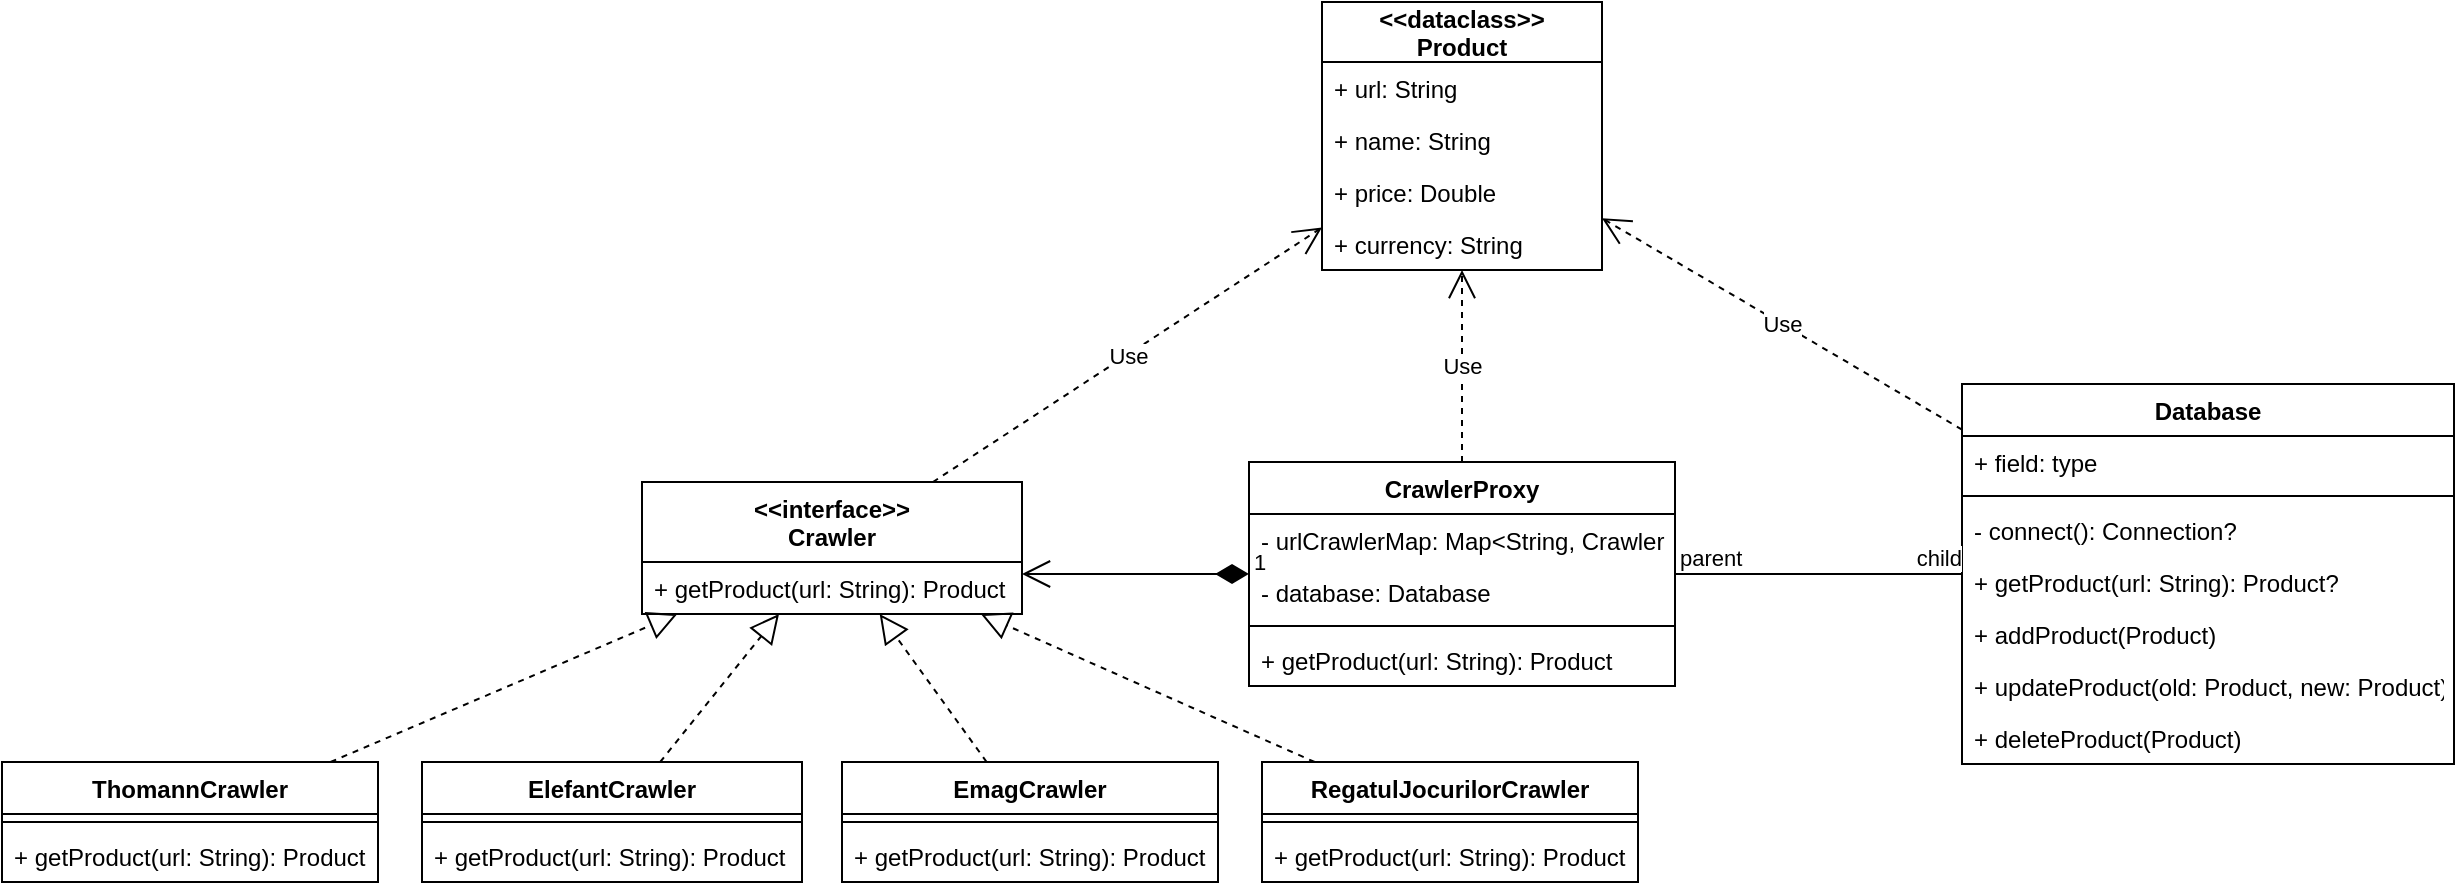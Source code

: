 <mxfile version="17.4.6" type="device"><diagram id="OYJ-ocfTTIJLM8MeyBpN" name="Page-1"><mxGraphModel dx="1422" dy="1895" grid="1" gridSize="10" guides="1" tooltips="1" connect="1" arrows="1" fold="1" page="1" pageScale="1" pageWidth="827" pageHeight="1169" math="0" shadow="0"><root><mxCell id="0"/><mxCell id="1" parent="0"/><mxCell id="WN_H5FPuPRwIppc9KIV3-2" value="ThomannCrawler" style="swimlane;fontStyle=1;align=center;verticalAlign=top;childLayout=stackLayout;horizontal=1;startSize=26;horizontalStack=0;resizeParent=1;resizeParentMax=0;resizeLast=0;collapsible=1;marginBottom=0;" vertex="1" parent="1"><mxGeometry x="80" y="280" width="188" height="60" as="geometry"/></mxCell><mxCell id="WN_H5FPuPRwIppc9KIV3-4" value="" style="line;strokeWidth=1;fillColor=none;align=left;verticalAlign=middle;spacingTop=-1;spacingLeft=3;spacingRight=3;rotatable=0;labelPosition=right;points=[];portConstraint=eastwest;" vertex="1" parent="WN_H5FPuPRwIppc9KIV3-2"><mxGeometry y="26" width="188" height="8" as="geometry"/></mxCell><mxCell id="WN_H5FPuPRwIppc9KIV3-5" value="+ getProduct(url: String): Product" style="text;strokeColor=none;fillColor=none;align=left;verticalAlign=top;spacingLeft=4;spacingRight=4;overflow=hidden;rotatable=0;points=[[0,0.5],[1,0.5]];portConstraint=eastwest;" vertex="1" parent="WN_H5FPuPRwIppc9KIV3-2"><mxGeometry y="34" width="188" height="26" as="geometry"/></mxCell><mxCell id="WN_H5FPuPRwIppc9KIV3-7" value="&lt;&lt;interface&gt;&gt;&#xA;Crawler" style="swimlane;fontStyle=1;childLayout=stackLayout;horizontal=1;startSize=40;fillColor=none;horizontalStack=0;resizeParent=1;resizeParentMax=0;resizeLast=0;collapsible=1;marginBottom=0;" vertex="1" parent="1"><mxGeometry x="400" y="140" width="190" height="66" as="geometry"/></mxCell><mxCell id="WN_H5FPuPRwIppc9KIV3-8" value="+ getProduct(url: String): Product" style="text;strokeColor=none;fillColor=none;align=left;verticalAlign=top;spacingLeft=4;spacingRight=4;overflow=hidden;rotatable=0;points=[[0,0.5],[1,0.5]];portConstraint=eastwest;" vertex="1" parent="WN_H5FPuPRwIppc9KIV3-7"><mxGeometry y="40" width="190" height="26" as="geometry"/></mxCell><mxCell id="WN_H5FPuPRwIppc9KIV3-11" value="ElefantCrawler" style="swimlane;fontStyle=1;align=center;verticalAlign=top;childLayout=stackLayout;horizontal=1;startSize=26;horizontalStack=0;resizeParent=1;resizeParentMax=0;resizeLast=0;collapsible=1;marginBottom=0;" vertex="1" parent="1"><mxGeometry x="290" y="280" width="190" height="60" as="geometry"/></mxCell><mxCell id="WN_H5FPuPRwIppc9KIV3-12" value="" style="line;strokeWidth=1;fillColor=none;align=left;verticalAlign=middle;spacingTop=-1;spacingLeft=3;spacingRight=3;rotatable=0;labelPosition=right;points=[];portConstraint=eastwest;" vertex="1" parent="WN_H5FPuPRwIppc9KIV3-11"><mxGeometry y="26" width="190" height="8" as="geometry"/></mxCell><mxCell id="WN_H5FPuPRwIppc9KIV3-13" value="+ getProduct(url: String): Product" style="text;strokeColor=none;fillColor=none;align=left;verticalAlign=top;spacingLeft=4;spacingRight=4;overflow=hidden;rotatable=0;points=[[0,0.5],[1,0.5]];portConstraint=eastwest;" vertex="1" parent="WN_H5FPuPRwIppc9KIV3-11"><mxGeometry y="34" width="190" height="26" as="geometry"/></mxCell><mxCell id="WN_H5FPuPRwIppc9KIV3-14" value="EmagCrawler" style="swimlane;fontStyle=1;align=center;verticalAlign=top;childLayout=stackLayout;horizontal=1;startSize=26;horizontalStack=0;resizeParent=1;resizeParentMax=0;resizeLast=0;collapsible=1;marginBottom=0;" vertex="1" parent="1"><mxGeometry x="500" y="280" width="188" height="60" as="geometry"/></mxCell><mxCell id="WN_H5FPuPRwIppc9KIV3-15" value="" style="line;strokeWidth=1;fillColor=none;align=left;verticalAlign=middle;spacingTop=-1;spacingLeft=3;spacingRight=3;rotatable=0;labelPosition=right;points=[];portConstraint=eastwest;" vertex="1" parent="WN_H5FPuPRwIppc9KIV3-14"><mxGeometry y="26" width="188" height="8" as="geometry"/></mxCell><mxCell id="WN_H5FPuPRwIppc9KIV3-16" value="+ getProduct(url: String): Product" style="text;strokeColor=none;fillColor=none;align=left;verticalAlign=top;spacingLeft=4;spacingRight=4;overflow=hidden;rotatable=0;points=[[0,0.5],[1,0.5]];portConstraint=eastwest;" vertex="1" parent="WN_H5FPuPRwIppc9KIV3-14"><mxGeometry y="34" width="188" height="26" as="geometry"/></mxCell><mxCell id="WN_H5FPuPRwIppc9KIV3-17" value="RegatulJocurilorCrawler" style="swimlane;fontStyle=1;align=center;verticalAlign=top;childLayout=stackLayout;horizontal=1;startSize=26;horizontalStack=0;resizeParent=1;resizeParentMax=0;resizeLast=0;collapsible=1;marginBottom=0;" vertex="1" parent="1"><mxGeometry x="710" y="280" width="188" height="60" as="geometry"/></mxCell><mxCell id="WN_H5FPuPRwIppc9KIV3-18" value="" style="line;strokeWidth=1;fillColor=none;align=left;verticalAlign=middle;spacingTop=-1;spacingLeft=3;spacingRight=3;rotatable=0;labelPosition=right;points=[];portConstraint=eastwest;" vertex="1" parent="WN_H5FPuPRwIppc9KIV3-17"><mxGeometry y="26" width="188" height="8" as="geometry"/></mxCell><mxCell id="WN_H5FPuPRwIppc9KIV3-19" value="+ getProduct(url: String): Product" style="text;strokeColor=none;fillColor=none;align=left;verticalAlign=top;spacingLeft=4;spacingRight=4;overflow=hidden;rotatable=0;points=[[0,0.5],[1,0.5]];portConstraint=eastwest;" vertex="1" parent="WN_H5FPuPRwIppc9KIV3-17"><mxGeometry y="34" width="188" height="26" as="geometry"/></mxCell><mxCell id="WN_H5FPuPRwIppc9KIV3-20" value="" style="endArrow=block;dashed=1;endFill=0;endSize=12;html=1;rounded=0;" edge="1" parent="1" source="WN_H5FPuPRwIppc9KIV3-2" target="WN_H5FPuPRwIppc9KIV3-7"><mxGeometry width="160" relative="1" as="geometry"><mxPoint x="500" y="280" as="sourcePoint"/><mxPoint x="660" y="280" as="targetPoint"/></mxGeometry></mxCell><mxCell id="WN_H5FPuPRwIppc9KIV3-21" value="" style="endArrow=block;dashed=1;endFill=0;endSize=12;html=1;rounded=0;" edge="1" parent="1" source="WN_H5FPuPRwIppc9KIV3-11" target="WN_H5FPuPRwIppc9KIV3-7"><mxGeometry width="160" relative="1" as="geometry"><mxPoint x="254.292" y="290" as="sourcePoint"/><mxPoint x="427.679" y="216" as="targetPoint"/></mxGeometry></mxCell><mxCell id="WN_H5FPuPRwIppc9KIV3-22" value="" style="endArrow=block;dashed=1;endFill=0;endSize=12;html=1;rounded=0;" edge="1" parent="1" source="WN_H5FPuPRwIppc9KIV3-14" target="WN_H5FPuPRwIppc9KIV3-7"><mxGeometry width="160" relative="1" as="geometry"><mxPoint x="418.307" y="290" as="sourcePoint"/><mxPoint x="478.263" y="216" as="targetPoint"/></mxGeometry></mxCell><mxCell id="WN_H5FPuPRwIppc9KIV3-23" value="" style="endArrow=block;dashed=1;endFill=0;endSize=12;html=1;rounded=0;" edge="1" parent="1" source="WN_H5FPuPRwIppc9KIV3-17" target="WN_H5FPuPRwIppc9KIV3-7"><mxGeometry width="160" relative="1" as="geometry"><mxPoint x="582.321" y="290" as="sourcePoint"/><mxPoint x="528.847" y="216" as="targetPoint"/></mxGeometry></mxCell><mxCell id="WN_H5FPuPRwIppc9KIV3-26" value="CrawlerProxy" style="swimlane;fontStyle=1;align=center;verticalAlign=top;childLayout=stackLayout;horizontal=1;startSize=26;horizontalStack=0;resizeParent=1;resizeParentMax=0;resizeLast=0;collapsible=1;marginBottom=0;" vertex="1" parent="1"><mxGeometry x="703.5" y="130" width="213" height="112" as="geometry"/></mxCell><mxCell id="WN_H5FPuPRwIppc9KIV3-29" value="- urlCrawlerMap: Map&lt;String, Crawler" style="text;strokeColor=none;fillColor=none;align=left;verticalAlign=top;spacingLeft=4;spacingRight=4;overflow=hidden;rotatable=0;points=[[0,0.5],[1,0.5]];portConstraint=eastwest;" vertex="1" parent="WN_H5FPuPRwIppc9KIV3-26"><mxGeometry y="26" width="213" height="26" as="geometry"/></mxCell><mxCell id="WN_H5FPuPRwIppc9KIV3-45" value="- database: Database" style="text;strokeColor=none;fillColor=none;align=left;verticalAlign=top;spacingLeft=4;spacingRight=4;overflow=hidden;rotatable=0;points=[[0,0.5],[1,0.5]];portConstraint=eastwest;" vertex="1" parent="WN_H5FPuPRwIppc9KIV3-26"><mxGeometry y="52" width="213" height="26" as="geometry"/></mxCell><mxCell id="WN_H5FPuPRwIppc9KIV3-27" value="" style="line;strokeWidth=1;fillColor=none;align=left;verticalAlign=middle;spacingTop=-1;spacingLeft=3;spacingRight=3;rotatable=0;labelPosition=right;points=[];portConstraint=eastwest;" vertex="1" parent="WN_H5FPuPRwIppc9KIV3-26"><mxGeometry y="78" width="213" height="8" as="geometry"/></mxCell><mxCell id="WN_H5FPuPRwIppc9KIV3-28" value="+ getProduct(url: String): Product" style="text;strokeColor=none;fillColor=none;align=left;verticalAlign=top;spacingLeft=4;spacingRight=4;overflow=hidden;rotatable=0;points=[[0,0.5],[1,0.5]];portConstraint=eastwest;" vertex="1" parent="WN_H5FPuPRwIppc9KIV3-26"><mxGeometry y="86" width="213" height="26" as="geometry"/></mxCell><mxCell id="WN_H5FPuPRwIppc9KIV3-30" value="Database" style="swimlane;fontStyle=1;align=center;verticalAlign=top;childLayout=stackLayout;horizontal=1;startSize=26;horizontalStack=0;resizeParent=1;resizeParentMax=0;resizeLast=0;collapsible=1;marginBottom=0;" vertex="1" parent="1"><mxGeometry x="1060" y="91" width="246" height="190" as="geometry"/></mxCell><mxCell id="WN_H5FPuPRwIppc9KIV3-31" value="+ field: type" style="text;strokeColor=none;fillColor=none;align=left;verticalAlign=top;spacingLeft=4;spacingRight=4;overflow=hidden;rotatable=0;points=[[0,0.5],[1,0.5]];portConstraint=eastwest;" vertex="1" parent="WN_H5FPuPRwIppc9KIV3-30"><mxGeometry y="26" width="246" height="26" as="geometry"/></mxCell><mxCell id="WN_H5FPuPRwIppc9KIV3-32" value="" style="line;strokeWidth=1;fillColor=none;align=left;verticalAlign=middle;spacingTop=-1;spacingLeft=3;spacingRight=3;rotatable=0;labelPosition=right;points=[];portConstraint=eastwest;" vertex="1" parent="WN_H5FPuPRwIppc9KIV3-30"><mxGeometry y="52" width="246" height="8" as="geometry"/></mxCell><mxCell id="WN_H5FPuPRwIppc9KIV3-33" value="- connect(): Connection?" style="text;strokeColor=none;fillColor=none;align=left;verticalAlign=top;spacingLeft=4;spacingRight=4;overflow=hidden;rotatable=0;points=[[0,0.5],[1,0.5]];portConstraint=eastwest;" vertex="1" parent="WN_H5FPuPRwIppc9KIV3-30"><mxGeometry y="60" width="246" height="26" as="geometry"/></mxCell><mxCell id="WN_H5FPuPRwIppc9KIV3-36" value="+ getProduct(url: String): Product?" style="text;strokeColor=none;fillColor=none;align=left;verticalAlign=top;spacingLeft=4;spacingRight=4;overflow=hidden;rotatable=0;points=[[0,0.5],[1,0.5]];portConstraint=eastwest;" vertex="1" parent="WN_H5FPuPRwIppc9KIV3-30"><mxGeometry y="86" width="246" height="26" as="geometry"/></mxCell><mxCell id="WN_H5FPuPRwIppc9KIV3-34" value="+ addProduct(Product)" style="text;strokeColor=none;fillColor=none;align=left;verticalAlign=top;spacingLeft=4;spacingRight=4;overflow=hidden;rotatable=0;points=[[0,0.5],[1,0.5]];portConstraint=eastwest;" vertex="1" parent="WN_H5FPuPRwIppc9KIV3-30"><mxGeometry y="112" width="246" height="26" as="geometry"/></mxCell><mxCell id="WN_H5FPuPRwIppc9KIV3-35" value="+ updateProduct(old: Product, new: Product)" style="text;strokeColor=none;fillColor=none;align=left;verticalAlign=top;spacingLeft=4;spacingRight=4;overflow=hidden;rotatable=0;points=[[0,0.5],[1,0.5]];portConstraint=eastwest;" vertex="1" parent="WN_H5FPuPRwIppc9KIV3-30"><mxGeometry y="138" width="246" height="26" as="geometry"/></mxCell><mxCell id="WN_H5FPuPRwIppc9KIV3-37" value="+ deleteProduct(Product)" style="text;strokeColor=none;fillColor=none;align=left;verticalAlign=top;spacingLeft=4;spacingRight=4;overflow=hidden;rotatable=0;points=[[0,0.5],[1,0.5]];portConstraint=eastwest;" vertex="1" parent="WN_H5FPuPRwIppc9KIV3-30"><mxGeometry y="164" width="246" height="26" as="geometry"/></mxCell><mxCell id="WN_H5FPuPRwIppc9KIV3-38" value="&lt;&lt;dataclass&gt;&gt;&#xA;Product" style="swimlane;fontStyle=1;childLayout=stackLayout;horizontal=1;startSize=30;fillColor=none;horizontalStack=0;resizeParent=1;resizeParentMax=0;resizeLast=0;collapsible=1;marginBottom=0;" vertex="1" parent="1"><mxGeometry x="740" y="-100" width="140" height="134" as="geometry"/></mxCell><mxCell id="WN_H5FPuPRwIppc9KIV3-39" value="+ url: String" style="text;strokeColor=none;fillColor=none;align=left;verticalAlign=top;spacingLeft=4;spacingRight=4;overflow=hidden;rotatable=0;points=[[0,0.5],[1,0.5]];portConstraint=eastwest;" vertex="1" parent="WN_H5FPuPRwIppc9KIV3-38"><mxGeometry y="30" width="140" height="26" as="geometry"/></mxCell><mxCell id="WN_H5FPuPRwIppc9KIV3-40" value="+ name: String" style="text;strokeColor=none;fillColor=none;align=left;verticalAlign=top;spacingLeft=4;spacingRight=4;overflow=hidden;rotatable=0;points=[[0,0.5],[1,0.5]];portConstraint=eastwest;" vertex="1" parent="WN_H5FPuPRwIppc9KIV3-38"><mxGeometry y="56" width="140" height="26" as="geometry"/></mxCell><mxCell id="WN_H5FPuPRwIppc9KIV3-41" value="+ price: Double" style="text;strokeColor=none;fillColor=none;align=left;verticalAlign=top;spacingLeft=4;spacingRight=4;overflow=hidden;rotatable=0;points=[[0,0.5],[1,0.5]];portConstraint=eastwest;" vertex="1" parent="WN_H5FPuPRwIppc9KIV3-38"><mxGeometry y="82" width="140" height="26" as="geometry"/></mxCell><mxCell id="WN_H5FPuPRwIppc9KIV3-42" value="+ currency: String" style="text;strokeColor=none;fillColor=none;align=left;verticalAlign=top;spacingLeft=4;spacingRight=4;overflow=hidden;rotatable=0;points=[[0,0.5],[1,0.5]];portConstraint=eastwest;" vertex="1" parent="WN_H5FPuPRwIppc9KIV3-38"><mxGeometry y="108" width="140" height="26" as="geometry"/></mxCell><mxCell id="WN_H5FPuPRwIppc9KIV3-43" value="Use" style="endArrow=open;endSize=12;dashed=1;html=1;rounded=0;" edge="1" parent="1" source="WN_H5FPuPRwIppc9KIV3-26" target="WN_H5FPuPRwIppc9KIV3-38"><mxGeometry width="160" relative="1" as="geometry"><mxPoint x="810" y="140" as="sourcePoint"/><mxPoint x="970" y="140" as="targetPoint"/></mxGeometry></mxCell><mxCell id="WN_H5FPuPRwIppc9KIV3-44" value="Use" style="endArrow=open;endSize=12;dashed=1;html=1;rounded=0;" edge="1" parent="1" source="WN_H5FPuPRwIppc9KIV3-30" target="WN_H5FPuPRwIppc9KIV3-38"><mxGeometry width="160" relative="1" as="geometry"><mxPoint x="880.532" y="140" as="sourcePoint"/><mxPoint x="844.881" y="44" as="targetPoint"/></mxGeometry></mxCell><mxCell id="WN_H5FPuPRwIppc9KIV3-46" value="" style="endArrow=none;html=1;edgeStyle=orthogonalEdgeStyle;rounded=0;" edge="1" parent="1" source="WN_H5FPuPRwIppc9KIV3-26" target="WN_H5FPuPRwIppc9KIV3-30"><mxGeometry relative="1" as="geometry"><mxPoint x="810" y="140" as="sourcePoint"/><mxPoint x="970" y="140" as="targetPoint"/></mxGeometry></mxCell><mxCell id="WN_H5FPuPRwIppc9KIV3-47" value="parent" style="edgeLabel;resizable=0;html=1;align=left;verticalAlign=bottom;" connectable="0" vertex="1" parent="WN_H5FPuPRwIppc9KIV3-46"><mxGeometry x="-1" relative="1" as="geometry"/></mxCell><mxCell id="WN_H5FPuPRwIppc9KIV3-48" value="child" style="edgeLabel;resizable=0;html=1;align=right;verticalAlign=bottom;" connectable="0" vertex="1" parent="WN_H5FPuPRwIppc9KIV3-46"><mxGeometry x="1" relative="1" as="geometry"/></mxCell><mxCell id="WN_H5FPuPRwIppc9KIV3-49" value="1" style="endArrow=open;html=1;endSize=12;startArrow=diamondThin;startSize=14;startFill=1;edgeStyle=orthogonalEdgeStyle;align=left;verticalAlign=bottom;rounded=0;" edge="1" parent="1" source="WN_H5FPuPRwIppc9KIV3-26" target="WN_H5FPuPRwIppc9KIV3-7"><mxGeometry x="-1" y="3" relative="1" as="geometry"><mxPoint x="810" y="140" as="sourcePoint"/><mxPoint x="970" y="140" as="targetPoint"/><Array as="points"><mxPoint x="730" y="173"/><mxPoint x="730" y="173"/></Array></mxGeometry></mxCell><mxCell id="WN_H5FPuPRwIppc9KIV3-50" value="Use" style="endArrow=open;endSize=12;dashed=1;html=1;rounded=0;" edge="1" parent="1" source="WN_H5FPuPRwIppc9KIV3-7" target="WN_H5FPuPRwIppc9KIV3-38"><mxGeometry width="160" relative="1" as="geometry"><mxPoint x="820" y="140" as="sourcePoint"/><mxPoint x="820" y="44" as="targetPoint"/></mxGeometry></mxCell></root></mxGraphModel></diagram></mxfile>